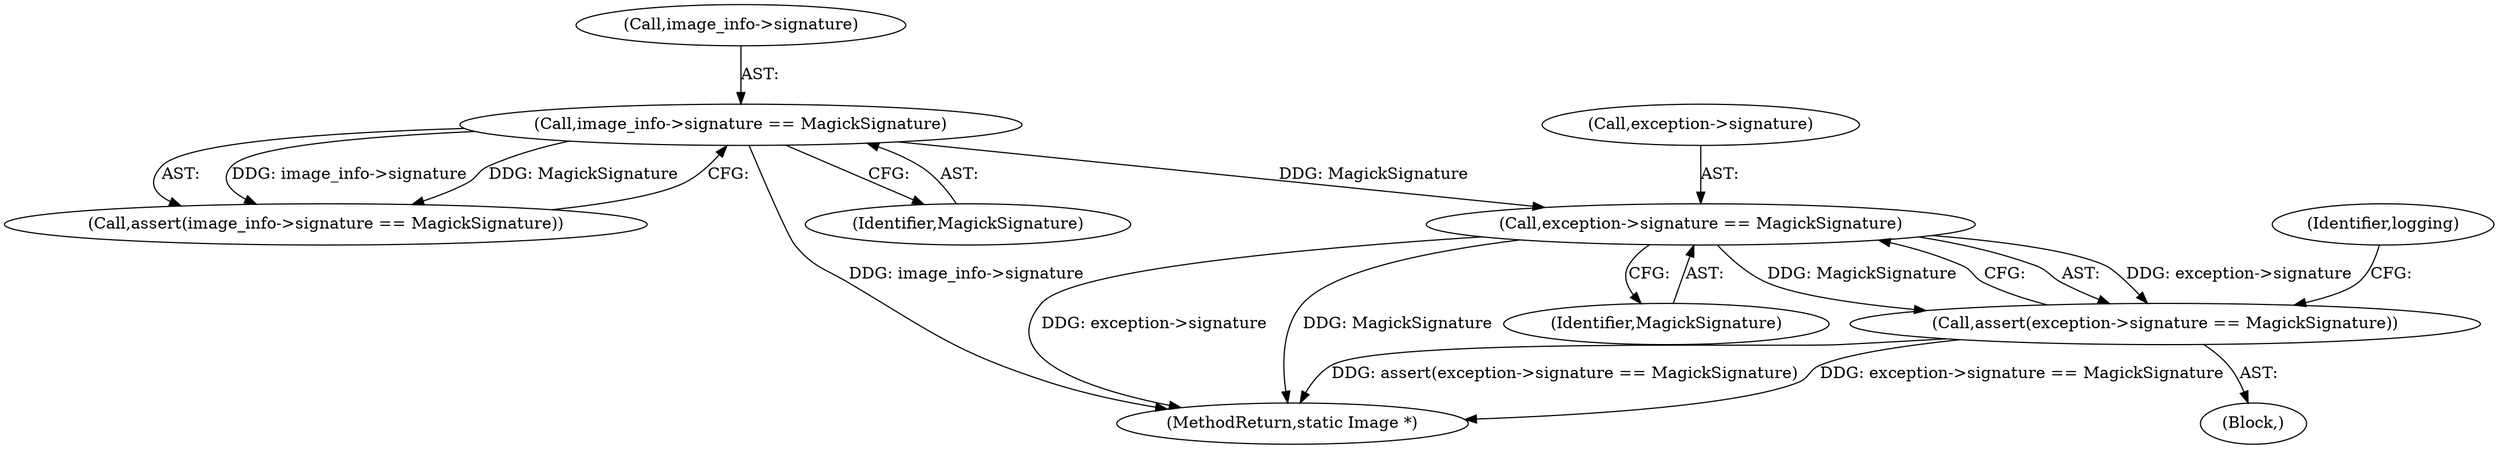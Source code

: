 digraph "0_ImageMagick_8a370f9ab120faf182aa160900ba692ba8e2bcf0@pointer" {
"1000215" [label="(Call,exception->signature == MagickSignature)"];
"1000203" [label="(Call,image_info->signature == MagickSignature)"];
"1000214" [label="(Call,assert(exception->signature == MagickSignature))"];
"1000202" [label="(Call,assert(image_info->signature == MagickSignature))"];
"1000221" [label="(Identifier,logging)"];
"1001818" [label="(MethodReturn,static Image *)"];
"1000216" [label="(Call,exception->signature)"];
"1000207" [label="(Identifier,MagickSignature)"];
"1000219" [label="(Identifier,MagickSignature)"];
"1000204" [label="(Call,image_info->signature)"];
"1000158" [label="(Block,)"];
"1000214" [label="(Call,assert(exception->signature == MagickSignature))"];
"1000215" [label="(Call,exception->signature == MagickSignature)"];
"1000203" [label="(Call,image_info->signature == MagickSignature)"];
"1000215" -> "1000214"  [label="AST: "];
"1000215" -> "1000219"  [label="CFG: "];
"1000216" -> "1000215"  [label="AST: "];
"1000219" -> "1000215"  [label="AST: "];
"1000214" -> "1000215"  [label="CFG: "];
"1000215" -> "1001818"  [label="DDG: exception->signature"];
"1000215" -> "1001818"  [label="DDG: MagickSignature"];
"1000215" -> "1000214"  [label="DDG: exception->signature"];
"1000215" -> "1000214"  [label="DDG: MagickSignature"];
"1000203" -> "1000215"  [label="DDG: MagickSignature"];
"1000203" -> "1000202"  [label="AST: "];
"1000203" -> "1000207"  [label="CFG: "];
"1000204" -> "1000203"  [label="AST: "];
"1000207" -> "1000203"  [label="AST: "];
"1000202" -> "1000203"  [label="CFG: "];
"1000203" -> "1001818"  [label="DDG: image_info->signature"];
"1000203" -> "1000202"  [label="DDG: image_info->signature"];
"1000203" -> "1000202"  [label="DDG: MagickSignature"];
"1000214" -> "1000158"  [label="AST: "];
"1000221" -> "1000214"  [label="CFG: "];
"1000214" -> "1001818"  [label="DDG: assert(exception->signature == MagickSignature)"];
"1000214" -> "1001818"  [label="DDG: exception->signature == MagickSignature"];
}
